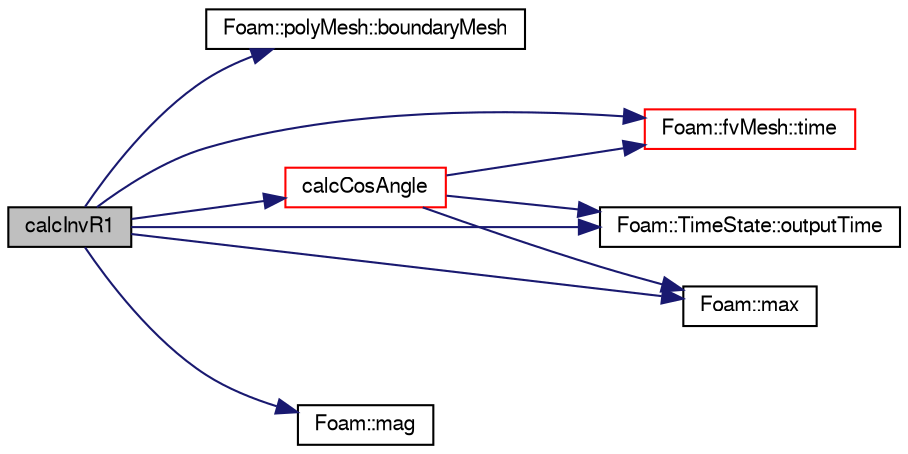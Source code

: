 digraph "calcInvR1"
{
  bgcolor="transparent";
  edge [fontname="FreeSans",fontsize="10",labelfontname="FreeSans",labelfontsize="10"];
  node [fontname="FreeSans",fontsize="10",shape=record];
  rankdir="LR";
  Node104 [label="calcInvR1",height=0.2,width=0.4,color="black", fillcolor="grey75", style="filled", fontcolor="black"];
  Node104 -> Node105 [color="midnightblue",fontsize="10",style="solid",fontname="FreeSans"];
  Node105 [label="Foam::polyMesh::boundaryMesh",height=0.2,width=0.4,color="black",URL="$a27410.html#a9f2b68c134340291eda6197f47f25484",tooltip="Return boundary mesh. "];
  Node104 -> Node106 [color="midnightblue",fontsize="10",style="solid",fontname="FreeSans"];
  Node106 [label="calcCosAngle",height=0.2,width=0.4,color="red",URL="$a29094.html#a6595a2ccc657d73bb3e77c3dad18b386",tooltip="Calculate the cosine of the angle between gravity vector and. "];
  Node106 -> Node189 [color="midnightblue",fontsize="10",style="solid",fontname="FreeSans"];
  Node189 [label="Foam::fvMesh::time",height=0.2,width=0.4,color="red",URL="$a22766.html#a0d94096809fe3376b29a2a29ca11bb18",tooltip="Return the top-level database. "];
  Node106 -> Node385 [color="midnightblue",fontsize="10",style="solid",fontname="FreeSans"];
  Node385 [label="Foam::TimeState::outputTime",height=0.2,width=0.4,color="black",URL="$a26362.html#a59fd6e5492ff7a07bf267713f0338fa1",tooltip="Return true if this is an output time (primary or secondary) "];
  Node106 -> Node237 [color="midnightblue",fontsize="10",style="solid",fontname="FreeSans"];
  Node237 [label="Foam::max",height=0.2,width=0.4,color="black",URL="$a21124.html#ac993e906cf2774ae77e666bc24e81733"];
  Node104 -> Node200 [color="midnightblue",fontsize="10",style="solid",fontname="FreeSans"];
  Node200 [label="Foam::mag",height=0.2,width=0.4,color="black",URL="$a21124.html#a929da2a3fdcf3dacbbe0487d3a330dae"];
  Node104 -> Node237 [color="midnightblue",fontsize="10",style="solid",fontname="FreeSans"];
  Node104 -> Node385 [color="midnightblue",fontsize="10",style="solid",fontname="FreeSans"];
  Node104 -> Node189 [color="midnightblue",fontsize="10",style="solid",fontname="FreeSans"];
}
